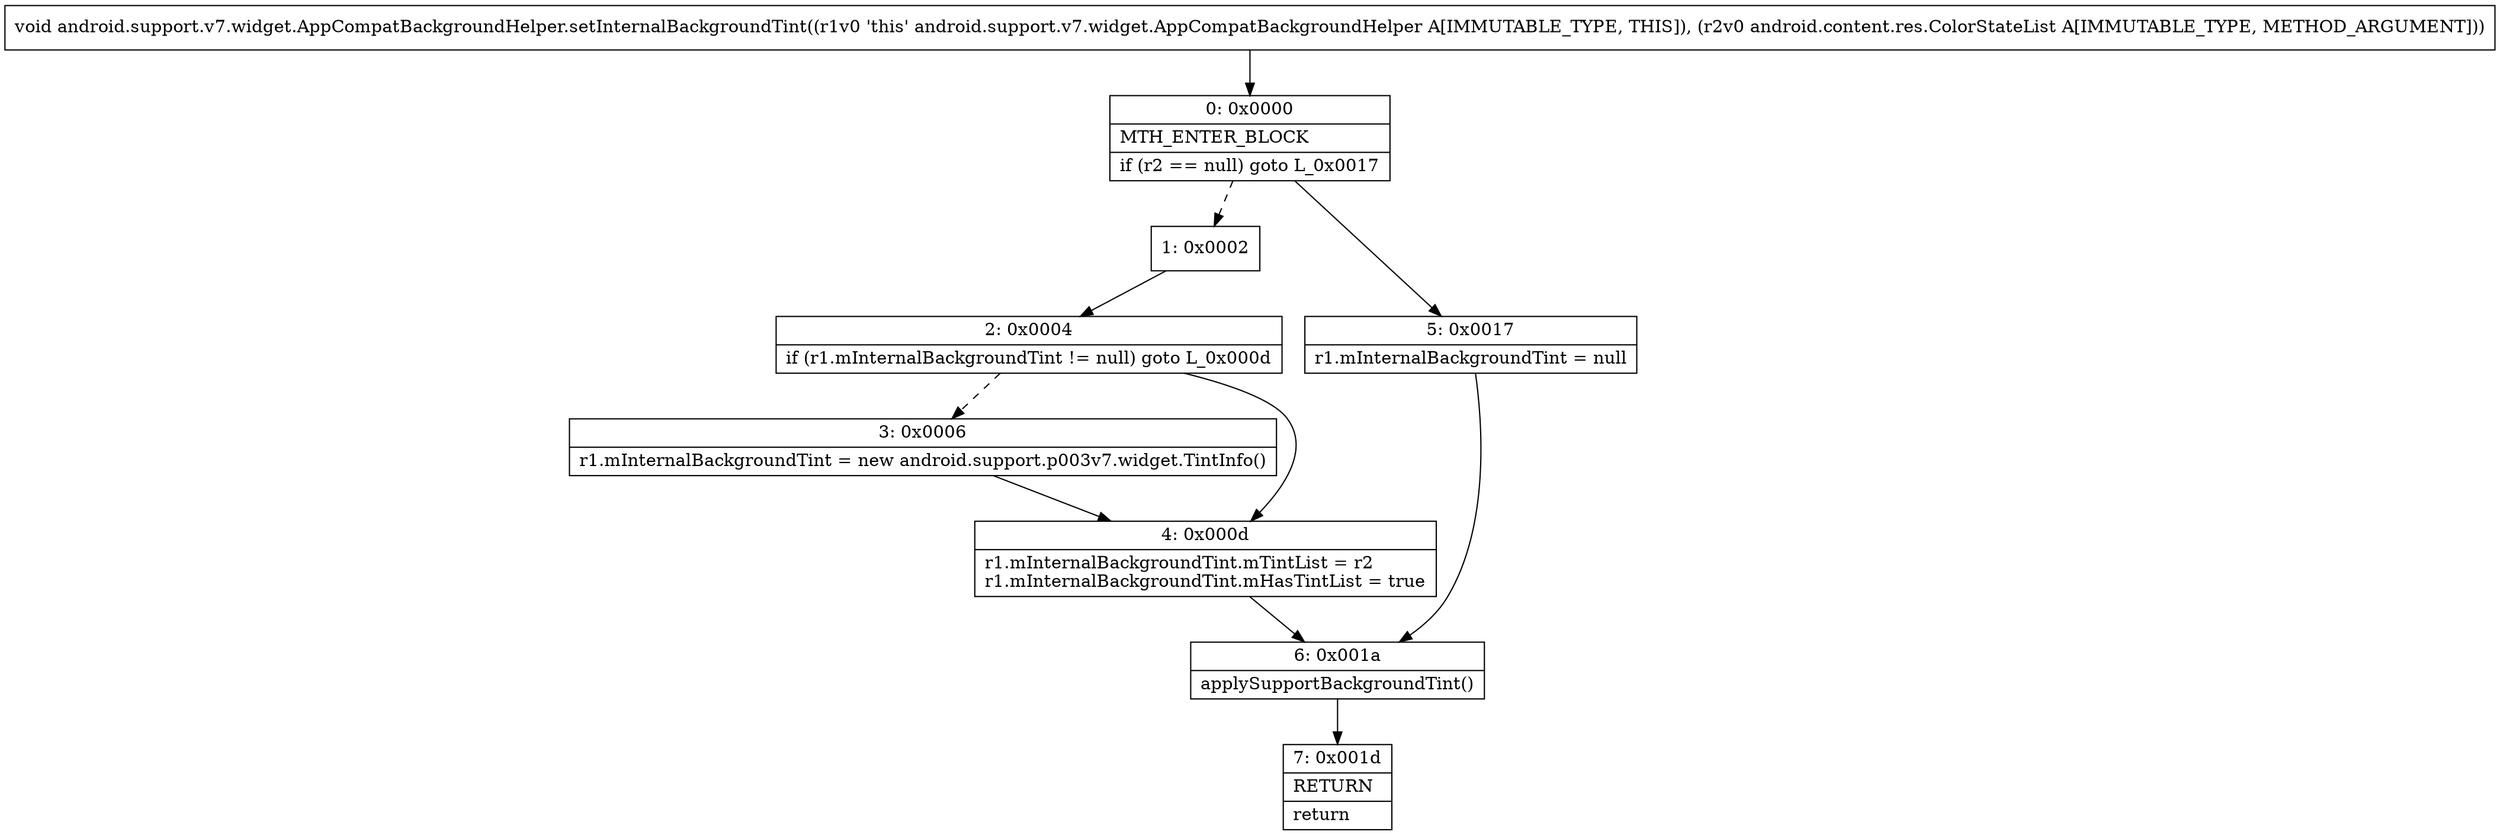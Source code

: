 digraph "CFG forandroid.support.v7.widget.AppCompatBackgroundHelper.setInternalBackgroundTint(Landroid\/content\/res\/ColorStateList;)V" {
Node_0 [shape=record,label="{0\:\ 0x0000|MTH_ENTER_BLOCK\l|if (r2 == null) goto L_0x0017\l}"];
Node_1 [shape=record,label="{1\:\ 0x0002}"];
Node_2 [shape=record,label="{2\:\ 0x0004|if (r1.mInternalBackgroundTint != null) goto L_0x000d\l}"];
Node_3 [shape=record,label="{3\:\ 0x0006|r1.mInternalBackgroundTint = new android.support.p003v7.widget.TintInfo()\l}"];
Node_4 [shape=record,label="{4\:\ 0x000d|r1.mInternalBackgroundTint.mTintList = r2\lr1.mInternalBackgroundTint.mHasTintList = true\l}"];
Node_5 [shape=record,label="{5\:\ 0x0017|r1.mInternalBackgroundTint = null\l}"];
Node_6 [shape=record,label="{6\:\ 0x001a|applySupportBackgroundTint()\l}"];
Node_7 [shape=record,label="{7\:\ 0x001d|RETURN\l|return\l}"];
MethodNode[shape=record,label="{void android.support.v7.widget.AppCompatBackgroundHelper.setInternalBackgroundTint((r1v0 'this' android.support.v7.widget.AppCompatBackgroundHelper A[IMMUTABLE_TYPE, THIS]), (r2v0 android.content.res.ColorStateList A[IMMUTABLE_TYPE, METHOD_ARGUMENT])) }"];
MethodNode -> Node_0;
Node_0 -> Node_1[style=dashed];
Node_0 -> Node_5;
Node_1 -> Node_2;
Node_2 -> Node_3[style=dashed];
Node_2 -> Node_4;
Node_3 -> Node_4;
Node_4 -> Node_6;
Node_5 -> Node_6;
Node_6 -> Node_7;
}

